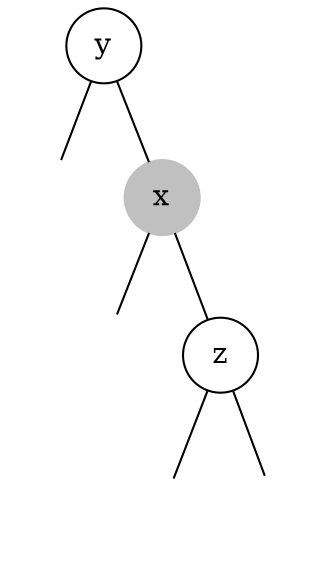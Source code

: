 graph G{
    
    {
    y [shape=circle];
    yl[shape=circle,style=invis];
    x [shape=circle,style=filled,color=grey];
    yr[shape=circle,style=invis];
    z [shape=circle];
    zl[shape=circle,style=invis];
    zr[shape=circle,style=invis];
    y -- yl;
    y -- x;
    x -- z;
    x -- yr;
    z -- zl;
    z -- zr;
    }
}
